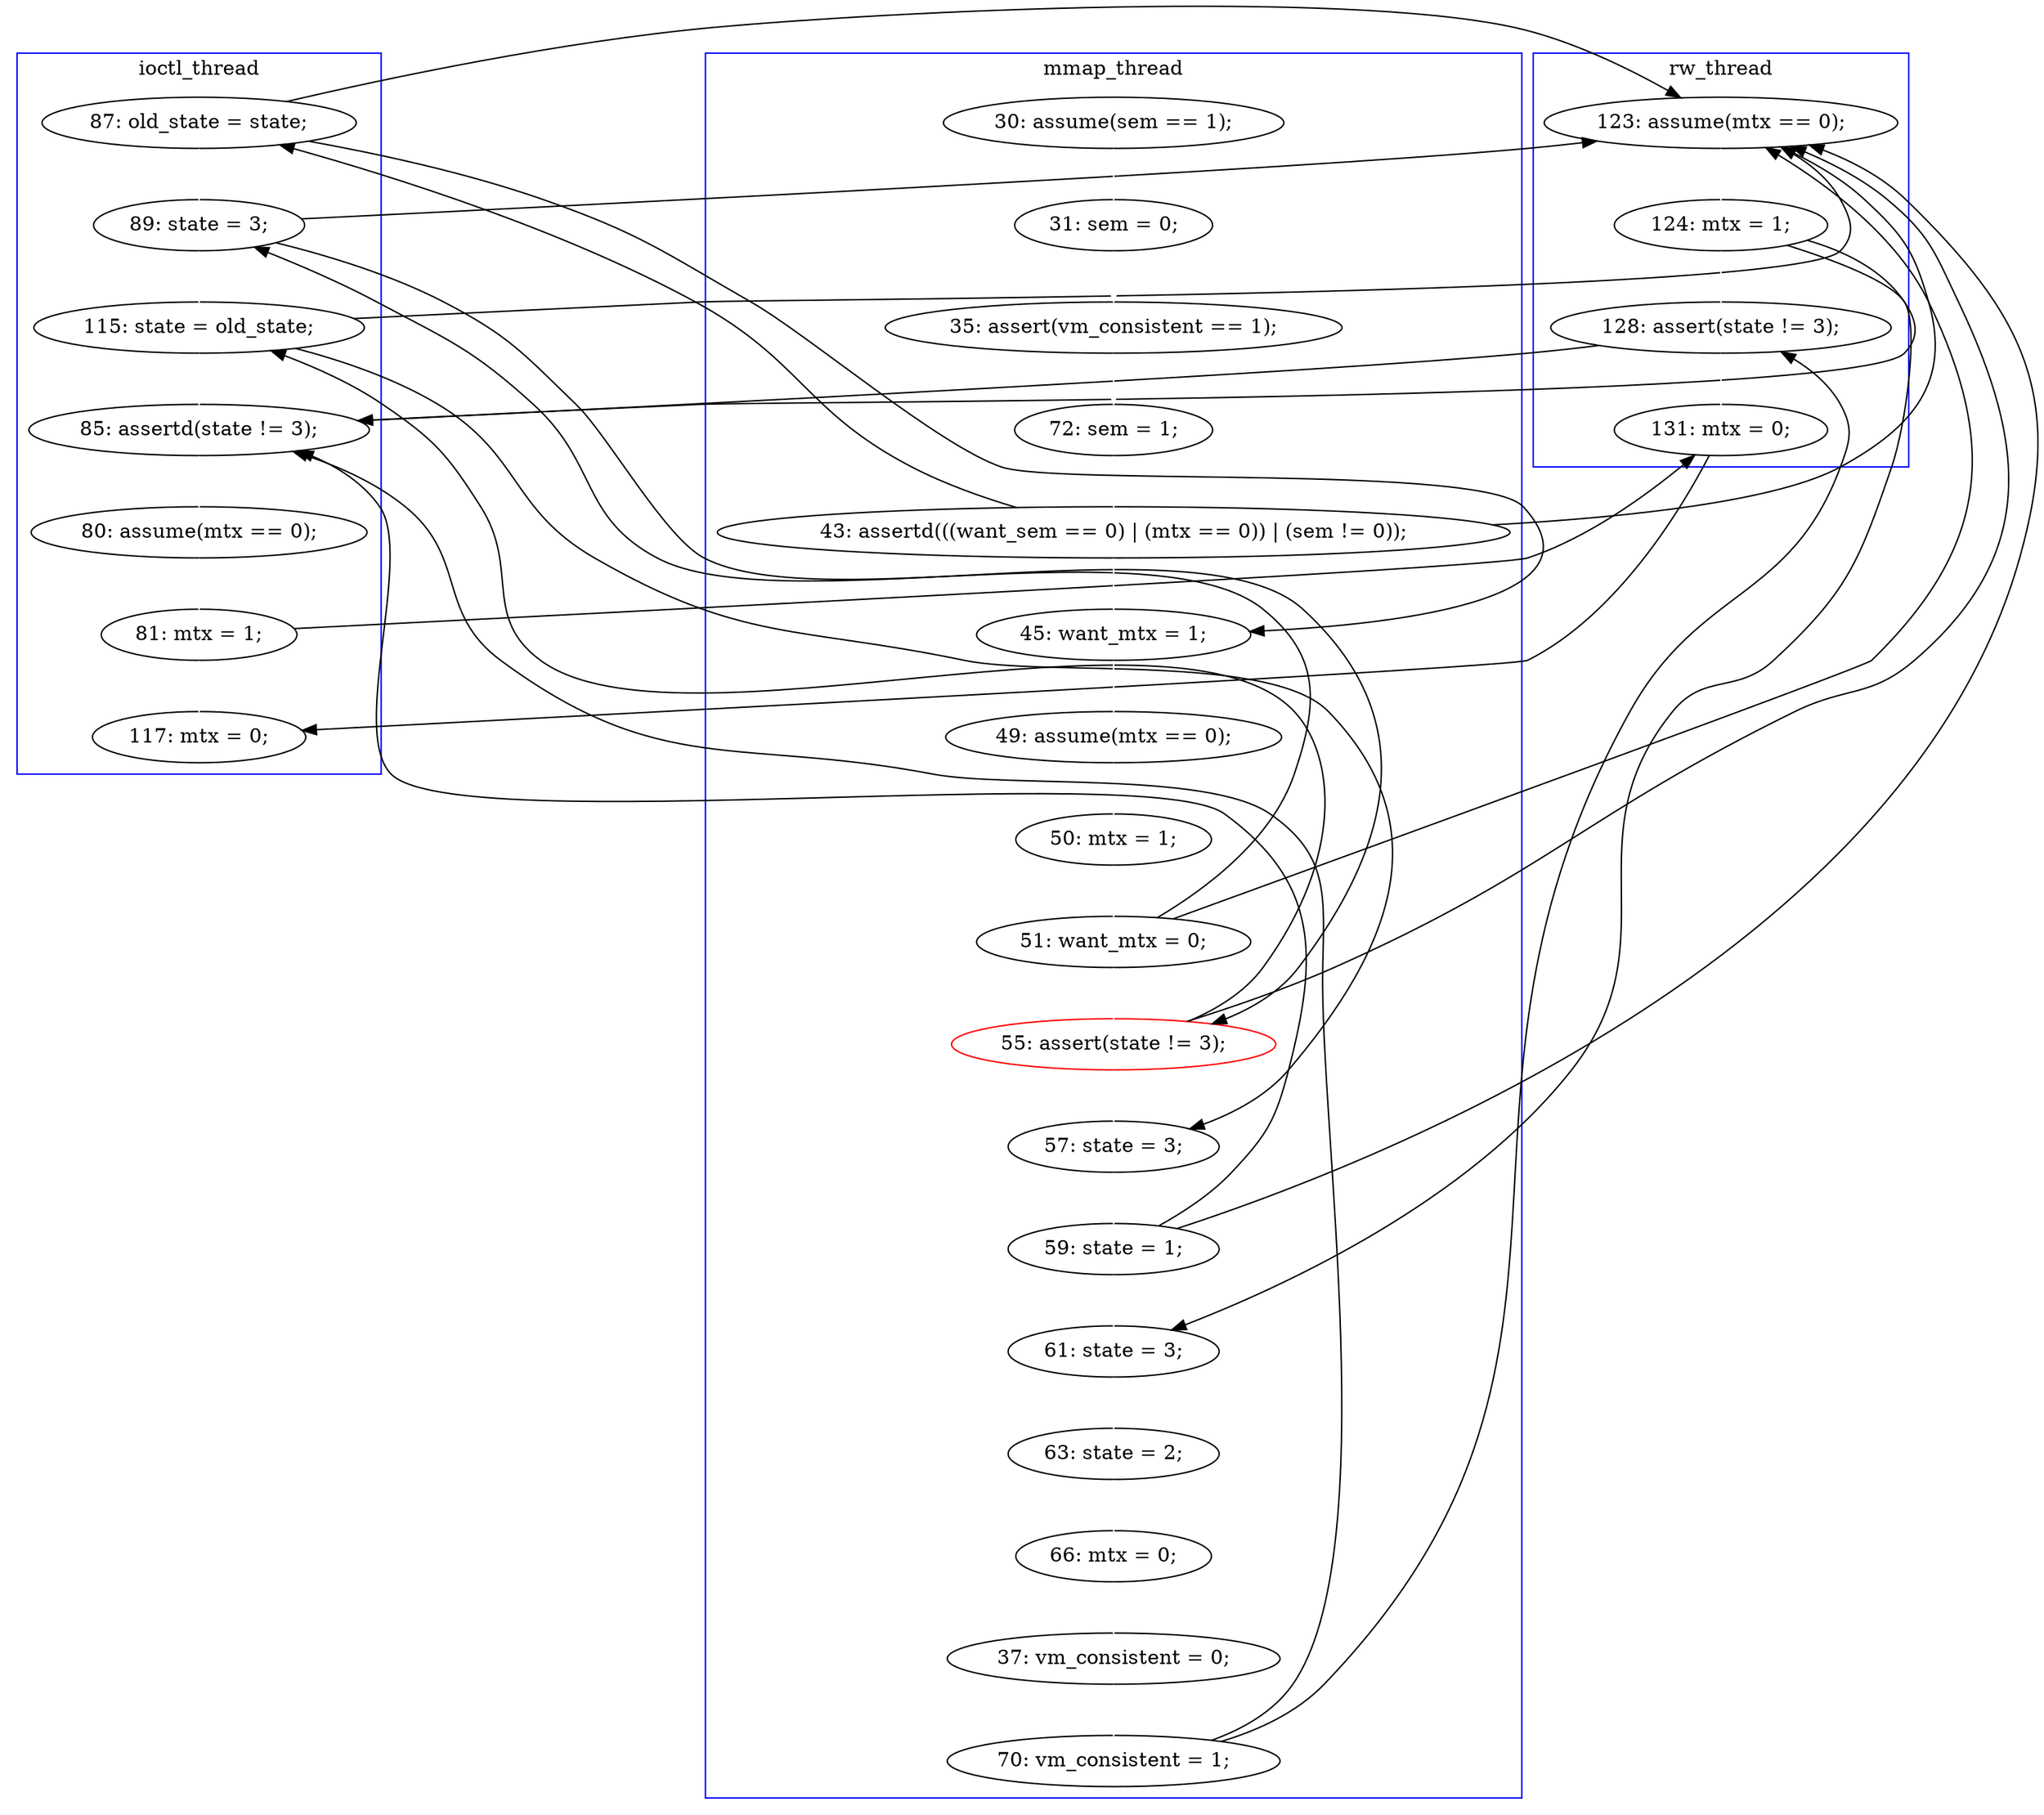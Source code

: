 digraph Counterexample {
	22 -> 23 [color = black, style = solid, constraint = false]
	24 -> 27 [color = white, style = solid]
	23 -> 26 [color = white, style = solid]
	11 -> 12 [color = white, style = solid]
	44 -> 46 [color = black, style = solid, constraint = false]
	17 -> 19 [color = white, style = solid]
	31 -> 40 [color = white, style = solid]
	22 -> 30 [color = black, style = solid, constraint = false]
	19 -> 20 [color = white, style = solid]
	13 -> 15 [color = white, style = solid]
	28 -> 30 [color = black, style = solid, constraint = false]
	17 -> 18 [color = black, style = solid, constraint = false]
	28 -> 32 [color = white, style = solid]
	42 -> 43 [color = white, style = solid]
	40 -> 46 [color = white, style = solid]
	31 -> 42 [color = black, style = solid, constraint = false]
	34 -> 35 [color = white, style = solid]
	35 -> 36 [color = white, style = solid]
	46 -> 50 [color = black, style = solid, constraint = false]
	18 -> 30 [color = black, style = solid, constraint = false]
	30 -> 31 [color = white, style = solid]
	12 -> 13 [color = white, style = solid]
	20 -> 21 [color = white, style = solid]
	36 -> 40 [color = black, style = solid, constraint = false]
	36 -> 42 [color = black, style = solid, constraint = false]
	24 -> 30 [color = black, style = solid, constraint = false]
	18 -> 23 [color = white, style = solid]
	26 -> 42 [color = white, style = solid]
	40 -> 42 [color = black, style = solid, constraint = false]
	23 -> 24 [color = black, style = solid, constraint = false]
	21 -> 22 [color = white, style = solid]
	23 -> 30 [color = black, style = solid, constraint = false]
	22 -> 24 [color = white, style = solid]
	32 -> 33 [color = white, style = solid]
	17 -> 30 [color = black, style = solid, constraint = false]
	44 -> 50 [color = white, style = solid]
	15 -> 17 [color = white, style = solid]
	26 -> 27 [color = black, style = solid, constraint = false]
	43 -> 44 [color = white, style = solid]
	18 -> 19 [color = black, style = solid, constraint = false]
	26 -> 30 [color = black, style = solid, constraint = false]
	33 -> 34 [color = white, style = solid]
	27 -> 28 [color = white, style = solid]
	28 -> 42 [color = black, style = solid, constraint = false]
	31 -> 32 [color = black, style = solid, constraint = false]
	24 -> 26 [color = black, style = solid, constraint = false]
	subgraph cluster3 {
		label = rw_thread
		color = blue
		46  [label = "131: mtx = 0;"]
		40  [label = "128: assert(state != 3);"]
		31  [label = "124: mtx = 1;"]
		30  [label = "123: assume(mtx == 0);"]
	}
	subgraph cluster2 {
		label = ioctl_thread
		color = blue
		18  [label = "87: old_state = state;"]
		43  [label = "80: assume(mtx == 0);"]
		44  [label = "81: mtx = 1;"]
		23  [label = "89: state = 3;"]
		50  [label = "117: mtx = 0;"]
		42  [label = "85: assertd(state != 3);"]
		26  [label = "115: state = old_state;"]
	}
	subgraph cluster1 {
		label = mmap_thread
		color = blue
		11  [label = "30: assume(sem == 1);"]
		32  [label = "61: state = 3;"]
		24  [label = "55: assert(state != 3);", color = red]
		34  [label = "66: mtx = 0;"]
		21  [label = "50: mtx = 1;"]
		19  [label = "45: want_mtx = 1;"]
		27  [label = "57: state = 3;"]
		17  [label = "43: assertd(((want_sem == 0) | (mtx == 0)) | (sem != 0));"]
		22  [label = "51: want_mtx = 0;"]
		33  [label = "63: state = 2;"]
		15  [label = "72: sem = 1;"]
		36  [label = "70: vm_consistent = 1;"]
		13  [label = "35: assert(vm_consistent == 1);"]
		35  [label = "37: vm_consistent = 0;"]
		12  [label = "31: sem = 0;"]
		20  [label = "49: assume(mtx == 0);"]
		28  [label = "59: state = 1;"]
	}
}